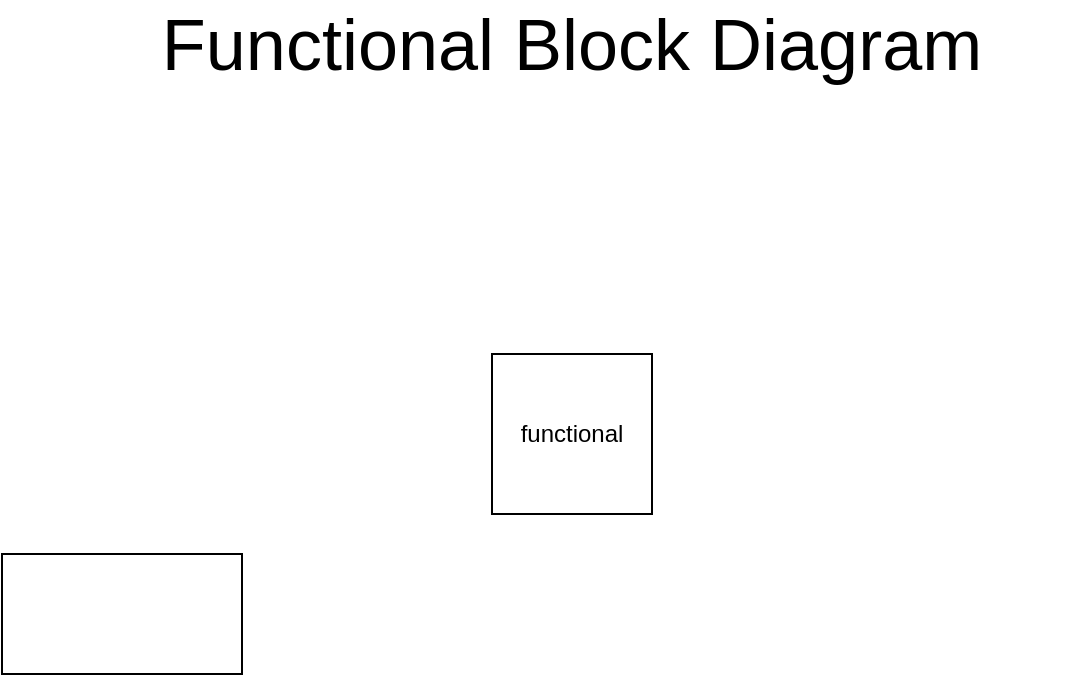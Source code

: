 <mxfile version="26.0.15">
  <diagram name="Page-1" id="zB4Z2LyEOysZVg6mVSnY">
    <mxGraphModel dx="1050" dy="530" grid="1" gridSize="10" guides="1" tooltips="1" connect="1" arrows="1" fold="1" page="1" pageScale="1" pageWidth="850" pageHeight="1100" math="0" shadow="0">
      <root>
        <mxCell id="0" />
        <mxCell id="1" parent="0" />
        <mxCell id="_G4G5kaCF-jYaLOmEVYF-1" value="&lt;font style=&quot;font-size: 36px;&quot;&gt;Functional Block Diagram&lt;/font&gt;" style="text;html=1;align=center;verticalAlign=middle;whiteSpace=wrap;rounded=0;" parent="1" vertex="1">
          <mxGeometry x="160" y="10" width="510" height="30" as="geometry" />
        </mxCell>
        <mxCell id="_G4G5kaCF-jYaLOmEVYF-2" value="functional" style="whiteSpace=wrap;html=1;aspect=fixed;" parent="1" vertex="1">
          <mxGeometry x="375" y="180" width="80" height="80" as="geometry" />
        </mxCell>
        <mxCell id="wkfVDjwQrMdbw7imZEem-1" value="" style="whiteSpace=wrap;html=1;" vertex="1" parent="1">
          <mxGeometry x="130" y="280" width="120" height="60" as="geometry" />
        </mxCell>
      </root>
    </mxGraphModel>
  </diagram>
</mxfile>
